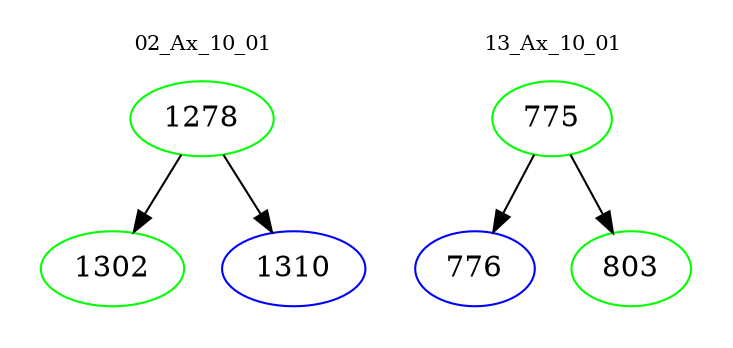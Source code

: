 digraph{
subgraph cluster_0 {
color = white
label = "02_Ax_10_01";
fontsize=10;
T0_1278 [label="1278", color="green"]
T0_1278 -> T0_1302 [color="black"]
T0_1302 [label="1302", color="green"]
T0_1278 -> T0_1310 [color="black"]
T0_1310 [label="1310", color="blue"]
}
subgraph cluster_1 {
color = white
label = "13_Ax_10_01";
fontsize=10;
T1_775 [label="775", color="green"]
T1_775 -> T1_776 [color="black"]
T1_776 [label="776", color="blue"]
T1_775 -> T1_803 [color="black"]
T1_803 [label="803", color="green"]
}
}
